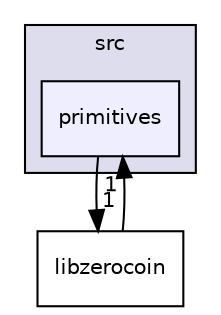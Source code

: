 digraph "D:/Documentz/GitHub/ZENZO-Core/src/primitives" {
  compound=true
  node [ fontsize="10", fontname="Helvetica"];
  edge [ labelfontsize="10", labelfontname="Helvetica"];
  subgraph clusterdir_6be210b7615ccb4059ce9ba907fecdcd {
    graph [ bgcolor="#ddddee", pencolor="black", label="src" fontname="Helvetica", fontsize="10", URL="dir_6be210b7615ccb4059ce9ba907fecdcd.html"]
  dir_d7f96a380170bf1fa380a1d70aacbd95 [shape=box, label="primitives", style="filled", fillcolor="#eeeeff", pencolor="black", URL="dir_d7f96a380170bf1fa380a1d70aacbd95.html"];
  }
  dir_3e756ca911dba607bdd00970520fbf51 [shape=box label="libzerocoin" URL="dir_3e756ca911dba607bdd00970520fbf51.html"];
  dir_d7f96a380170bf1fa380a1d70aacbd95->dir_3e756ca911dba607bdd00970520fbf51 [headlabel="1", labeldistance=1.5 headhref="dir_000026_000027.html"];
  dir_3e756ca911dba607bdd00970520fbf51->dir_d7f96a380170bf1fa380a1d70aacbd95 [headlabel="1", labeldistance=1.5 headhref="dir_000027_000026.html"];
}
